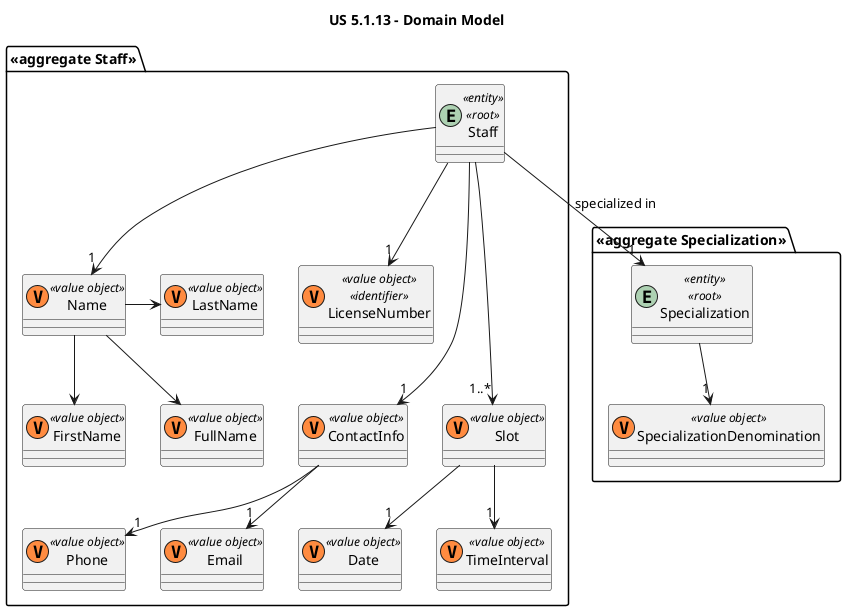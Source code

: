 @startuml
'https://plantuml.com/class-diagram

title "US 5.1.13 - Domain Model"

package "<<aggregate Staff>>" {
    entity Staff <<entity>><<root>>{}
    class LicenseNumber <<(V,#FF8B40)value object>> <<identifier>> {}
    class Name <<(V,#FF8B40)value object>> {}
    class FirstName <<(V,#FF8B40)value object>> {}
    class LastName <<(V,#FF8B40)value object>> {}
    class FullName <<(V,#FF8B40)value object>> {}
    class ContactInfo <<(V,#FF8B40)value object>> {}
    class Phone <<(V,#FF8B40)value object>> {}
    class Email <<(V,#FF8B40)value object>> {}
    class Slot <<(V,#FF8B40)value object>> {}
    class Date <<(V,#FF8B40)value object>> {}
    class TimeInterval <<(V,#FF8B40)value object>> {}
}

package "<<aggregate Specialization>>"{
    entity Specialization <<entity>> <<root>> {}
    class SpecializationDenomination <<(V,#FF8B40)value object>>  {}
}



Name --> FirstName
Name -> LastName
Name --> FullName

ContactInfo --> "1" Email
ContactInfo --> "1" Phone

Staff --> "1" Name
Staff ---> "1" ContactInfo
Staff --> "1" LicenseNumber
Staff ---> "1..*" Slot
Staff --> "1" Specialization : specialized in
Specialization --> "1" SpecializationDenomination
Slot --> "1" Date
Slot --> "1" TimeInterval

@enduml